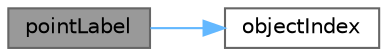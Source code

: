 digraph "pointLabel"
{
 // LATEX_PDF_SIZE
  bgcolor="transparent";
  edge [fontname=Helvetica,fontsize=10,labelfontname=Helvetica,labelfontsize=10];
  node [fontname=Helvetica,fontsize=10,shape=box,height=0.2,width=0.4];
  rankdir="LR";
  Node1 [id="Node000001",label="pointLabel",height=0.2,width=0.4,color="gray40", fillcolor="grey60", style="filled", fontcolor="black",tooltip="FOAM_DEPRECATED_FOR(2022-10, \"objectIndex()\")"];
  Node1 -> Node2 [id="edge1_Node000001_Node000002",color="steelblue1",style="solid",tooltip=" "];
  Node2 [id="Node000002",label="objectIndex",height=0.2,width=0.4,color="grey40", fillcolor="white", style="filled",URL="$classFoam_1_1treeDataPoint.html#a83ee1e70e08348e1406a964103a38f99",tooltip=" "];
}
